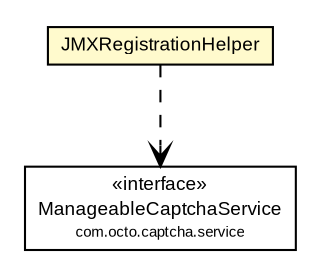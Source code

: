 #!/usr/local/bin/dot
#
# Class diagram 
# Generated by UmlGraph version 4.6 (http://www.spinellis.gr/sw/umlgraph)
#

digraph G {
	edge [fontname="arial",fontsize=10,labelfontname="arial",labelfontsize=10];
	node [fontname="arial",fontsize=10,shape=plaintext];
	// com.octo.captcha.module.jmx.JMXRegistrationHelper
	c17427 [label=<<table border="0" cellborder="1" cellspacing="0" cellpadding="2" port="p" bgcolor="lemonChiffon" href="./JMXRegistrationHelper.html">
		<tr><td><table border="0" cellspacing="0" cellpadding="1">
			<tr><td> JMXRegistrationHelper </td></tr>
		</table></td></tr>
		</table>>, fontname="arial", fontcolor="black", fontsize=9.0];
	// com.octo.captcha.service.ManageableCaptchaService
	c17433 [label=<<table border="0" cellborder="1" cellspacing="0" cellpadding="2" port="p" href="../../service/ManageableCaptchaService.html">
		<tr><td><table border="0" cellspacing="0" cellpadding="1">
			<tr><td> &laquo;interface&raquo; </td></tr>
			<tr><td> ManageableCaptchaService </td></tr>
			<tr><td><font point-size="7.0"> com.octo.captcha.service </font></td></tr>
		</table></td></tr>
		</table>>, fontname="arial", fontcolor="black", fontsize=9.0];
	// com.octo.captcha.module.jmx.JMXRegistrationHelper DEPEND com.octo.captcha.service.ManageableCaptchaService
	c17427:p -> c17433:p [taillabel="", label="", headlabel="", fontname="arial", fontcolor="black", fontsize=10.0, color="black", arrowhead=open, style=dashed];
}

